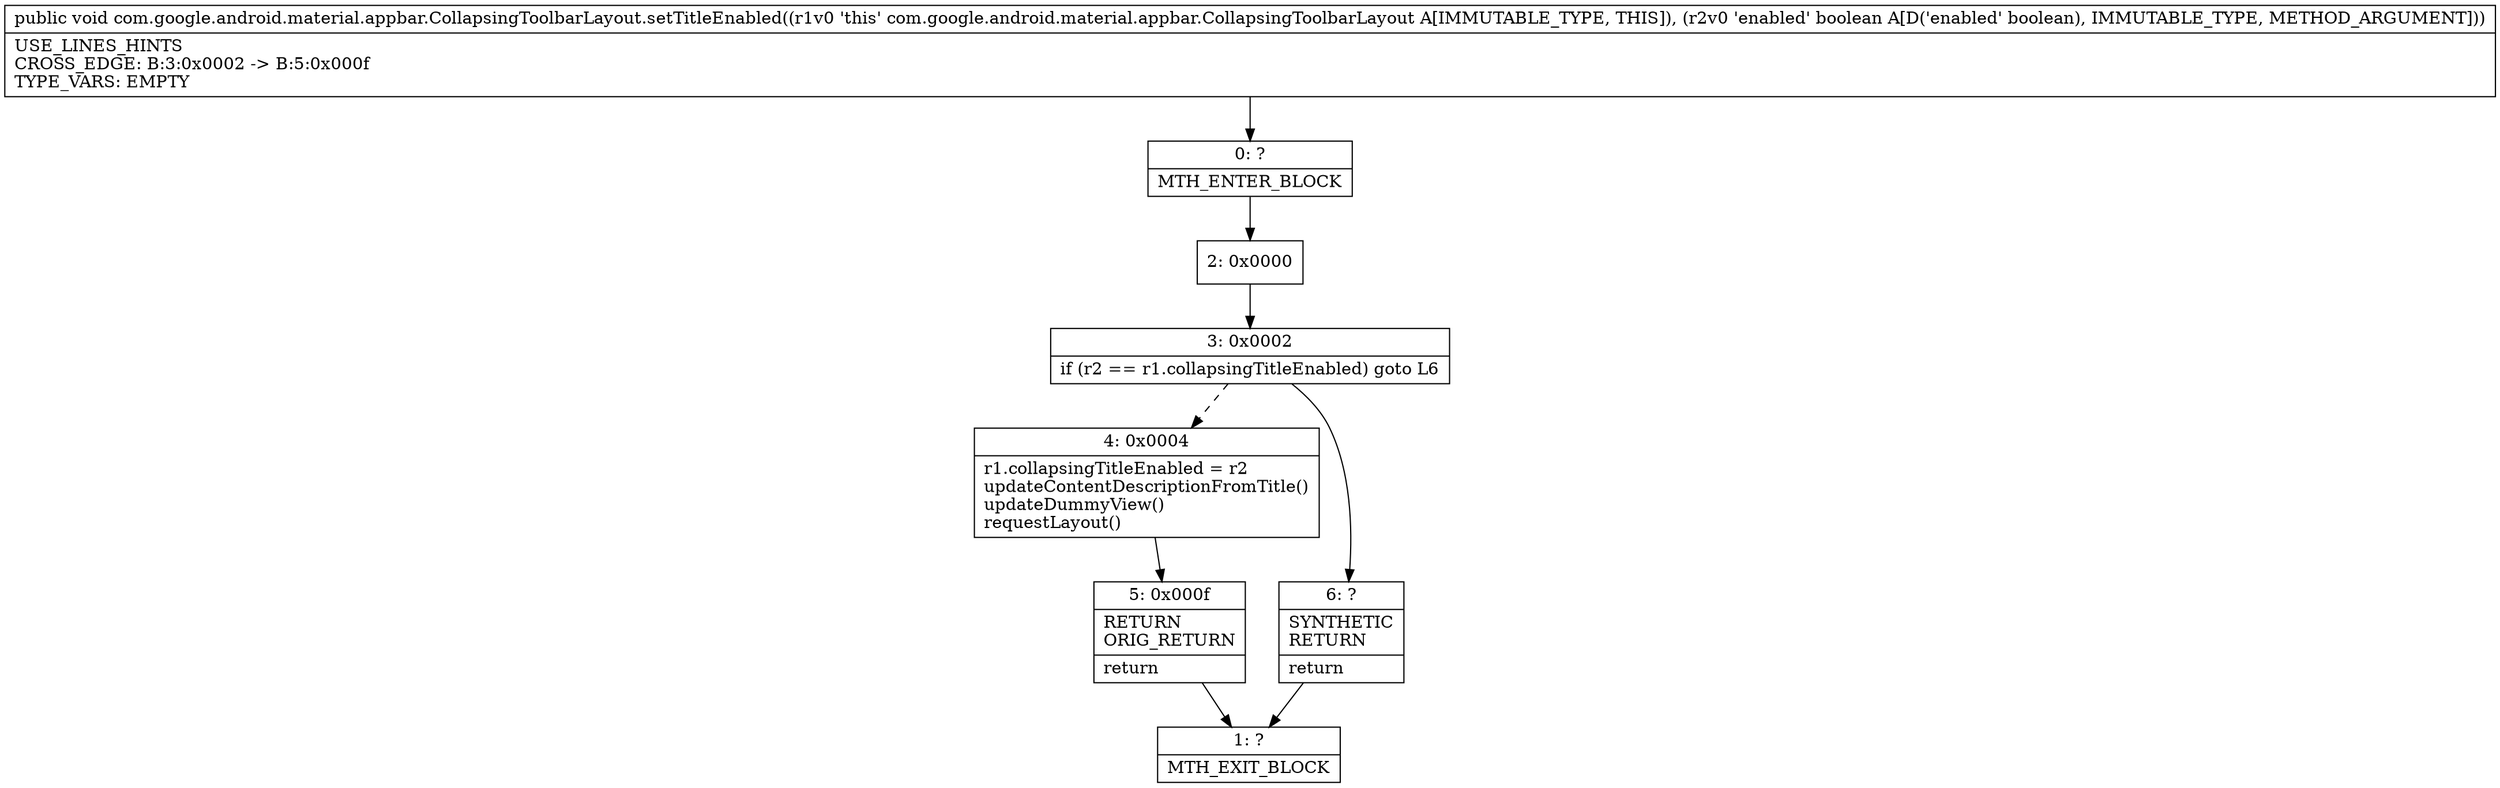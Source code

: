 digraph "CFG forcom.google.android.material.appbar.CollapsingToolbarLayout.setTitleEnabled(Z)V" {
Node_0 [shape=record,label="{0\:\ ?|MTH_ENTER_BLOCK\l}"];
Node_2 [shape=record,label="{2\:\ 0x0000}"];
Node_3 [shape=record,label="{3\:\ 0x0002|if (r2 == r1.collapsingTitleEnabled) goto L6\l}"];
Node_4 [shape=record,label="{4\:\ 0x0004|r1.collapsingTitleEnabled = r2\lupdateContentDescriptionFromTitle()\lupdateDummyView()\lrequestLayout()\l}"];
Node_5 [shape=record,label="{5\:\ 0x000f|RETURN\lORIG_RETURN\l|return\l}"];
Node_1 [shape=record,label="{1\:\ ?|MTH_EXIT_BLOCK\l}"];
Node_6 [shape=record,label="{6\:\ ?|SYNTHETIC\lRETURN\l|return\l}"];
MethodNode[shape=record,label="{public void com.google.android.material.appbar.CollapsingToolbarLayout.setTitleEnabled((r1v0 'this' com.google.android.material.appbar.CollapsingToolbarLayout A[IMMUTABLE_TYPE, THIS]), (r2v0 'enabled' boolean A[D('enabled' boolean), IMMUTABLE_TYPE, METHOD_ARGUMENT]))  | USE_LINES_HINTS\lCROSS_EDGE: B:3:0x0002 \-\> B:5:0x000f\lTYPE_VARS: EMPTY\l}"];
MethodNode -> Node_0;Node_0 -> Node_2;
Node_2 -> Node_3;
Node_3 -> Node_4[style=dashed];
Node_3 -> Node_6;
Node_4 -> Node_5;
Node_5 -> Node_1;
Node_6 -> Node_1;
}


